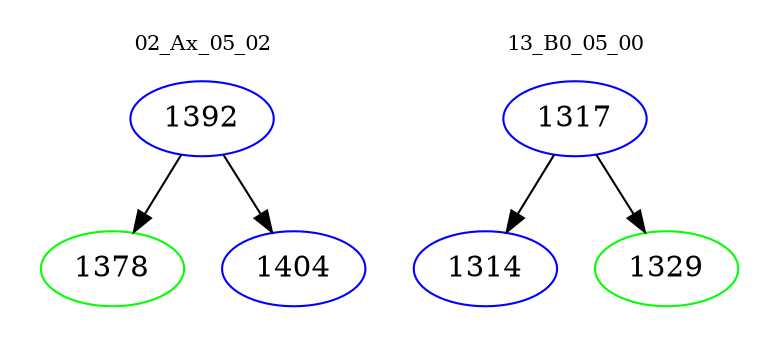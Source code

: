 digraph{
subgraph cluster_0 {
color = white
label = "02_Ax_05_02";
fontsize=10;
T0_1392 [label="1392", color="blue"]
T0_1392 -> T0_1378 [color="black"]
T0_1378 [label="1378", color="green"]
T0_1392 -> T0_1404 [color="black"]
T0_1404 [label="1404", color="blue"]
}
subgraph cluster_1 {
color = white
label = "13_B0_05_00";
fontsize=10;
T1_1317 [label="1317", color="blue"]
T1_1317 -> T1_1314 [color="black"]
T1_1314 [label="1314", color="blue"]
T1_1317 -> T1_1329 [color="black"]
T1_1329 [label="1329", color="green"]
}
}
